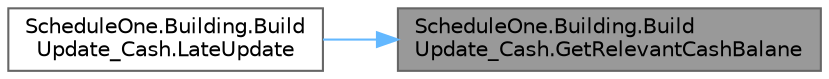 digraph "ScheduleOne.Building.BuildUpdate_Cash.GetRelevantCashBalane"
{
 // LATEX_PDF_SIZE
  bgcolor="transparent";
  edge [fontname=Helvetica,fontsize=10,labelfontname=Helvetica,labelfontsize=10];
  node [fontname=Helvetica,fontsize=10,shape=box,height=0.2,width=0.4];
  rankdir="RL";
  Node1 [id="Node000001",label="ScheduleOne.Building.Build\lUpdate_Cash.GetRelevantCashBalane",height=0.2,width=0.4,color="gray40", fillcolor="grey60", style="filled", fontcolor="black",tooltip=" "];
  Node1 -> Node2 [id="edge1_Node000001_Node000002",dir="back",color="steelblue1",style="solid",tooltip=" "];
  Node2 [id="Node000002",label="ScheduleOne.Building.Build\lUpdate_Cash.LateUpdate",height=0.2,width=0.4,color="grey40", fillcolor="white", style="filled",URL="$class_schedule_one_1_1_building_1_1_build_update___cash.html#ad406d5d613009c077344cb88db5e2769",tooltip=" "];
}
